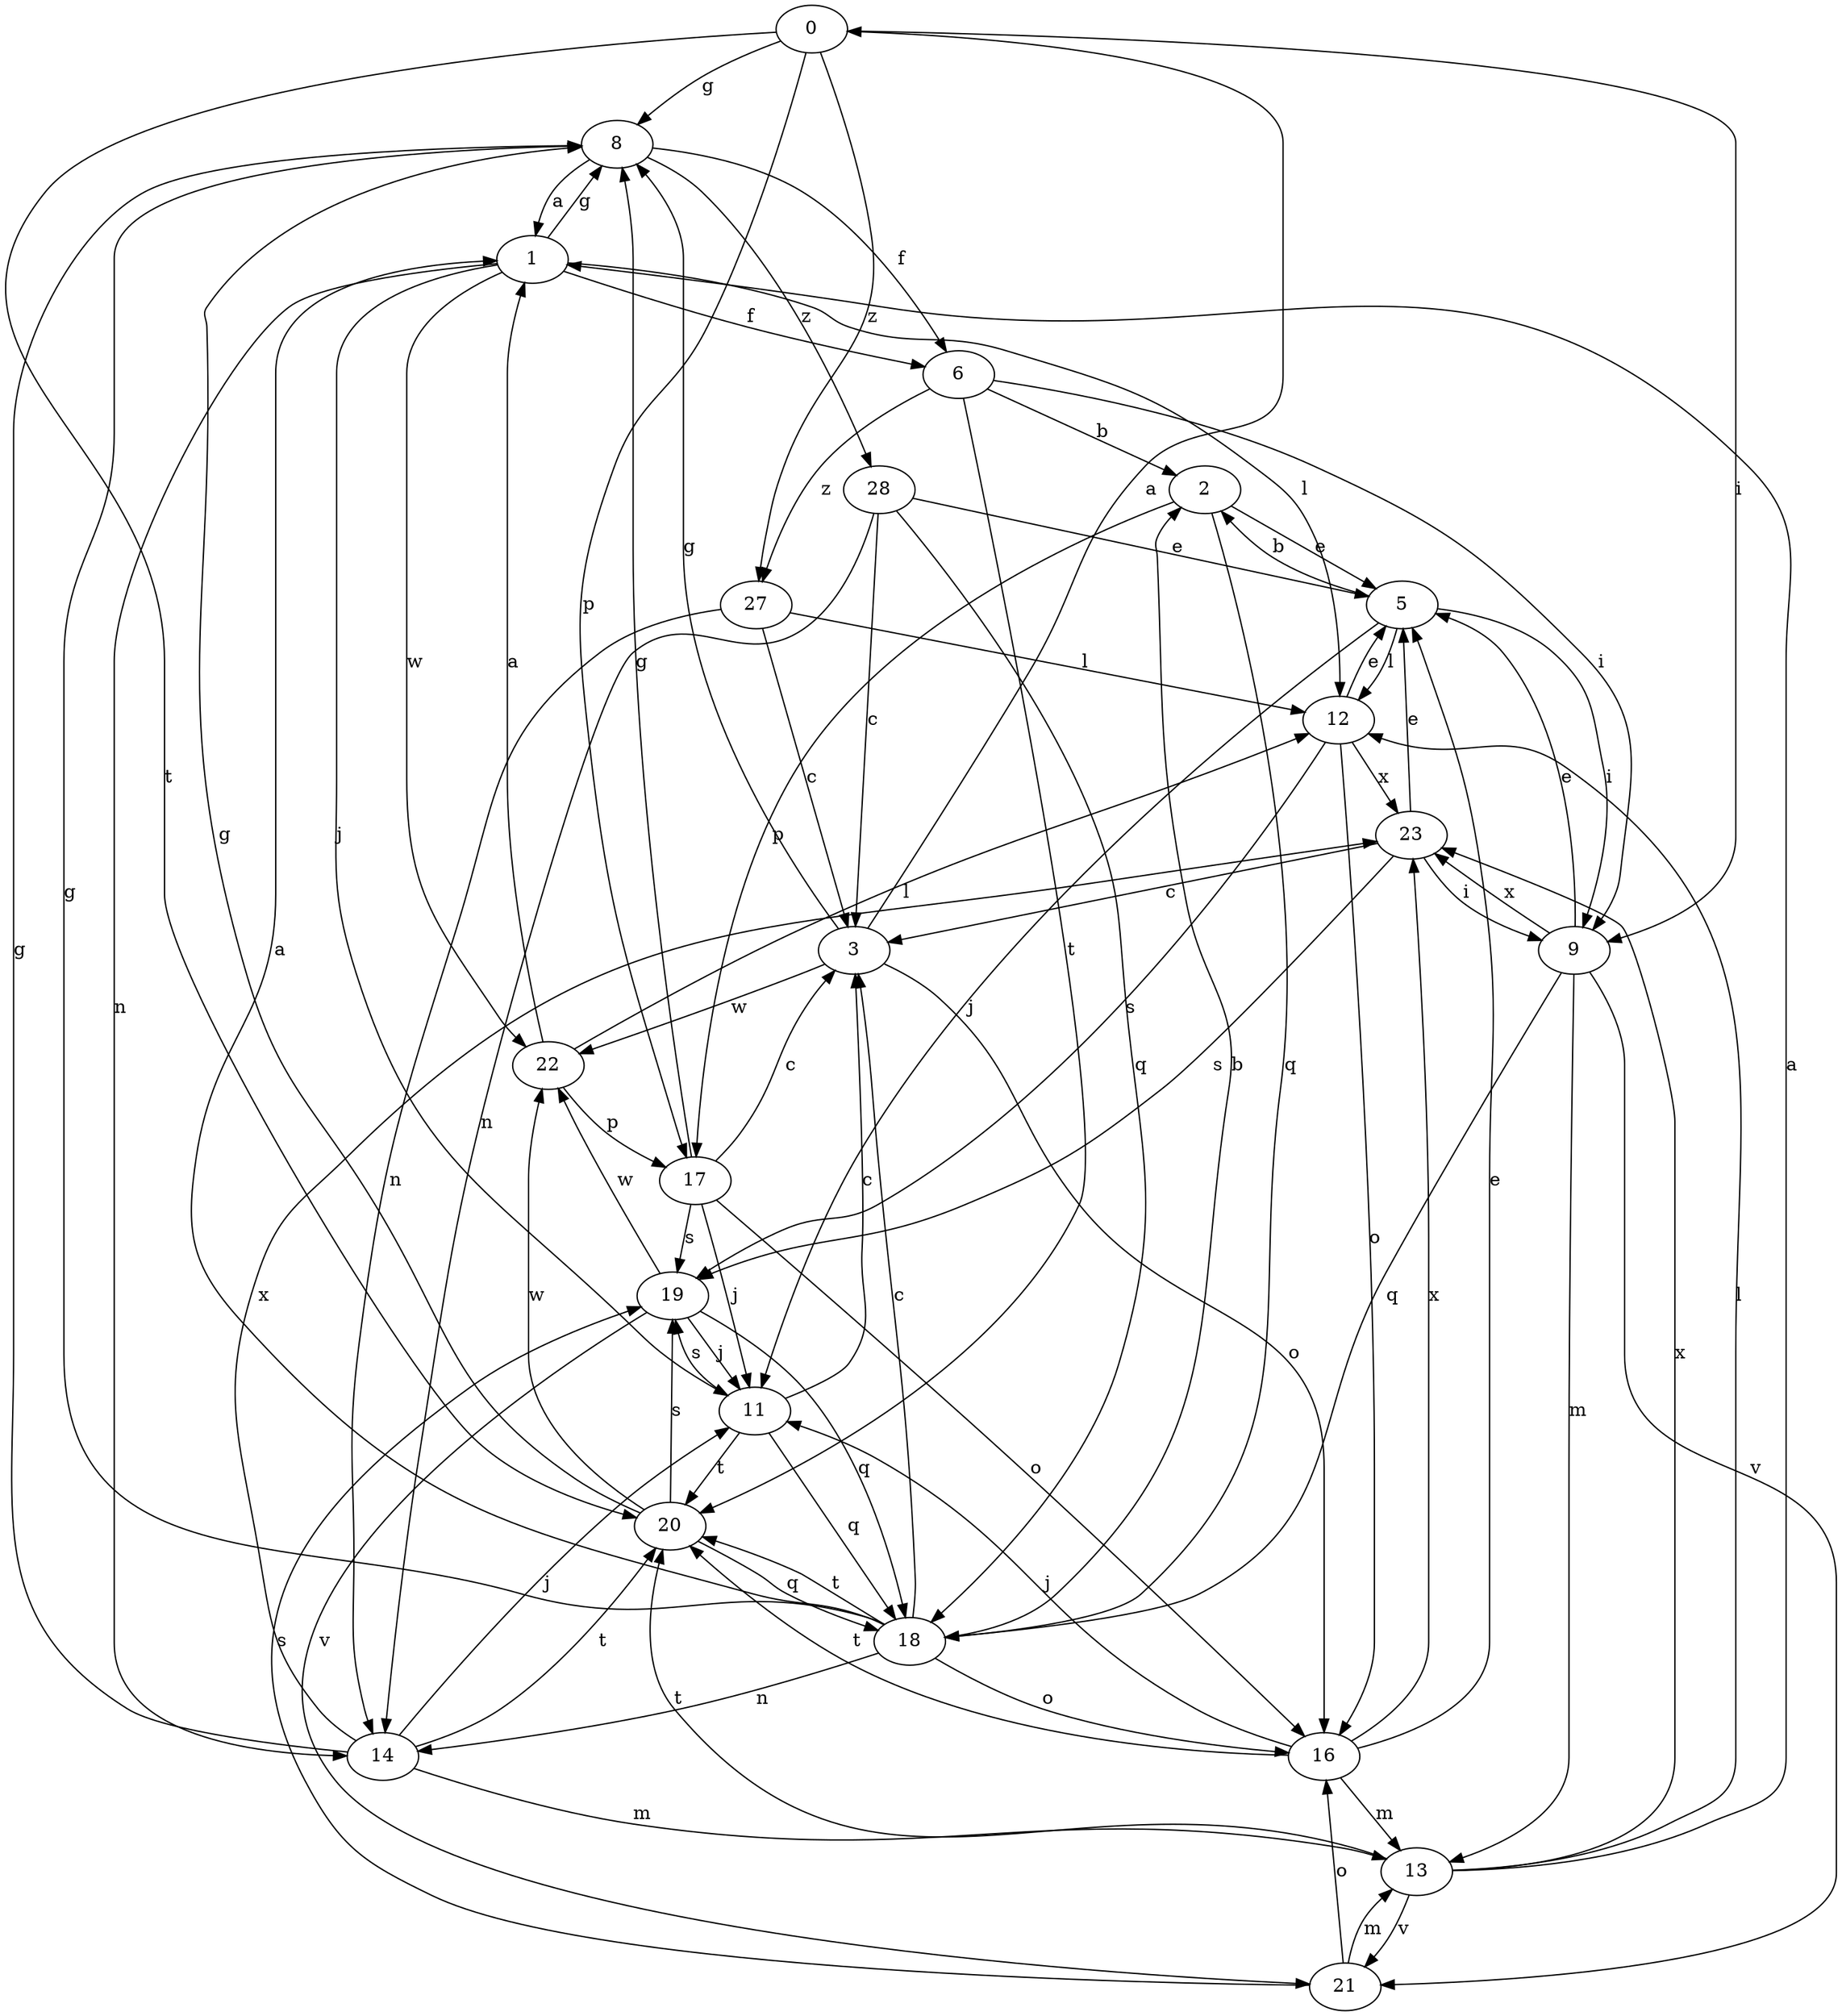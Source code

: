 strict digraph  {
0;
1;
2;
3;
5;
6;
8;
9;
11;
12;
13;
14;
16;
17;
18;
19;
20;
21;
22;
23;
27;
28;
0 -> 8  [label=g];
0 -> 9  [label=i];
0 -> 17  [label=p];
0 -> 20  [label=t];
0 -> 27  [label=z];
1 -> 6  [label=f];
1 -> 8  [label=g];
1 -> 11  [label=j];
1 -> 12  [label=l];
1 -> 14  [label=n];
1 -> 22  [label=w];
2 -> 5  [label=e];
2 -> 17  [label=p];
2 -> 18  [label=q];
3 -> 0  [label=a];
3 -> 8  [label=g];
3 -> 16  [label=o];
3 -> 22  [label=w];
5 -> 2  [label=b];
5 -> 9  [label=i];
5 -> 11  [label=j];
5 -> 12  [label=l];
6 -> 2  [label=b];
6 -> 9  [label=i];
6 -> 20  [label=t];
6 -> 27  [label=z];
8 -> 1  [label=a];
8 -> 6  [label=f];
8 -> 28  [label=z];
9 -> 5  [label=e];
9 -> 13  [label=m];
9 -> 18  [label=q];
9 -> 21  [label=v];
9 -> 23  [label=x];
11 -> 3  [label=c];
11 -> 18  [label=q];
11 -> 19  [label=s];
11 -> 20  [label=t];
12 -> 5  [label=e];
12 -> 16  [label=o];
12 -> 19  [label=s];
12 -> 23  [label=x];
13 -> 1  [label=a];
13 -> 12  [label=l];
13 -> 20  [label=t];
13 -> 21  [label=v];
13 -> 23  [label=x];
14 -> 8  [label=g];
14 -> 11  [label=j];
14 -> 13  [label=m];
14 -> 20  [label=t];
14 -> 23  [label=x];
16 -> 5  [label=e];
16 -> 11  [label=j];
16 -> 13  [label=m];
16 -> 20  [label=t];
16 -> 23  [label=x];
17 -> 3  [label=c];
17 -> 8  [label=g];
17 -> 11  [label=j];
17 -> 16  [label=o];
17 -> 19  [label=s];
18 -> 1  [label=a];
18 -> 2  [label=b];
18 -> 3  [label=c];
18 -> 8  [label=g];
18 -> 14  [label=n];
18 -> 16  [label=o];
18 -> 20  [label=t];
19 -> 11  [label=j];
19 -> 18  [label=q];
19 -> 21  [label=v];
19 -> 22  [label=w];
20 -> 8  [label=g];
20 -> 18  [label=q];
20 -> 19  [label=s];
20 -> 22  [label=w];
21 -> 13  [label=m];
21 -> 16  [label=o];
21 -> 19  [label=s];
22 -> 1  [label=a];
22 -> 12  [label=l];
22 -> 17  [label=p];
23 -> 3  [label=c];
23 -> 5  [label=e];
23 -> 9  [label=i];
23 -> 19  [label=s];
27 -> 3  [label=c];
27 -> 12  [label=l];
27 -> 14  [label=n];
28 -> 3  [label=c];
28 -> 5  [label=e];
28 -> 14  [label=n];
28 -> 18  [label=q];
}
